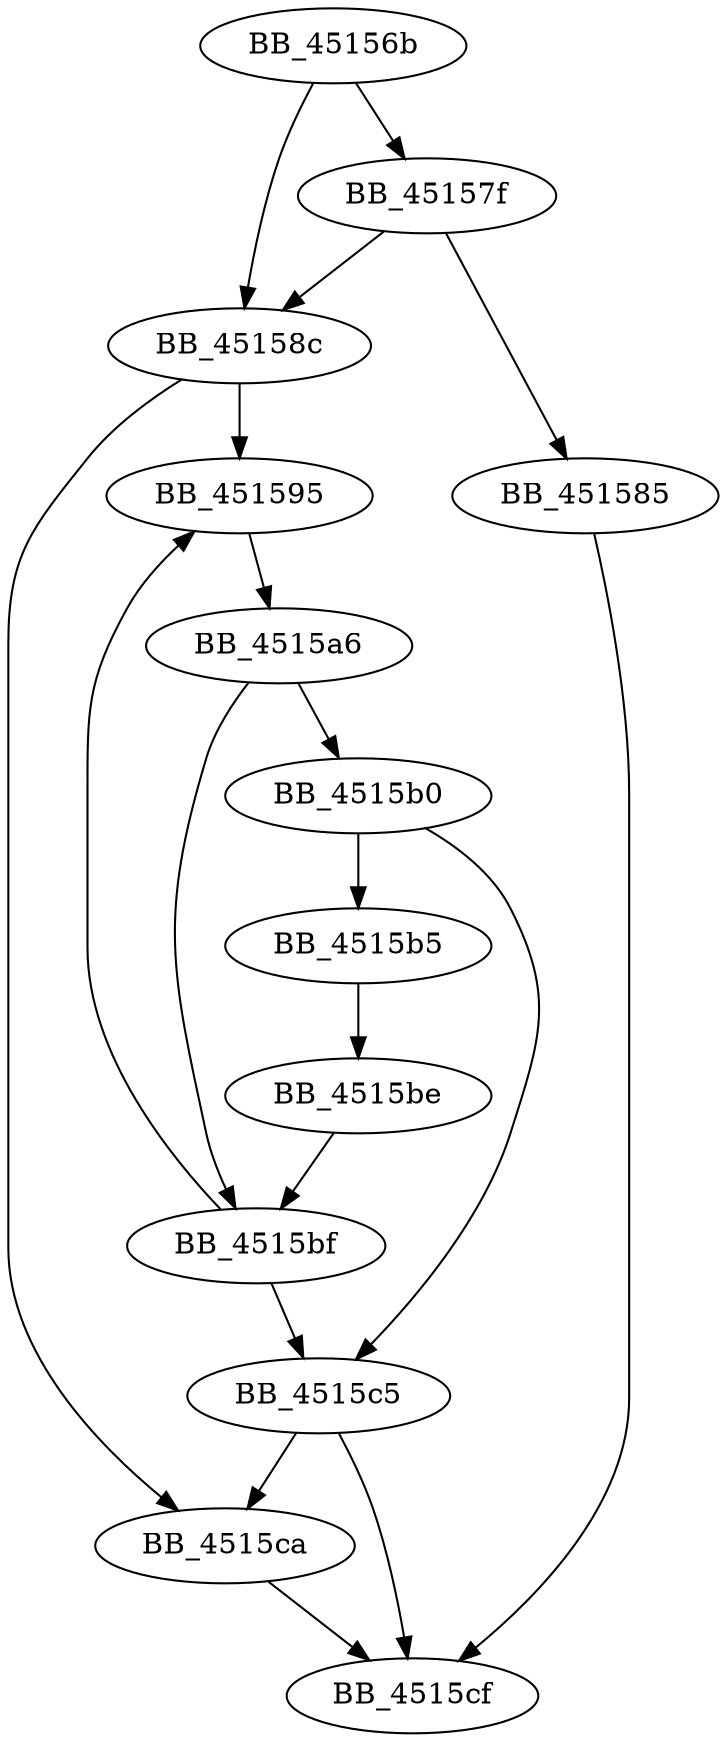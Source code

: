 DiGraph sub_45156B{
BB_45156b->BB_45157f
BB_45156b->BB_45158c
BB_45157f->BB_451585
BB_45157f->BB_45158c
BB_451585->BB_4515cf
BB_45158c->BB_451595
BB_45158c->BB_4515ca
BB_451595->BB_4515a6
BB_4515a6->BB_4515b0
BB_4515a6->BB_4515bf
BB_4515b0->BB_4515b5
BB_4515b0->BB_4515c5
BB_4515b5->BB_4515be
BB_4515be->BB_4515bf
BB_4515bf->BB_451595
BB_4515bf->BB_4515c5
BB_4515c5->BB_4515ca
BB_4515c5->BB_4515cf
BB_4515ca->BB_4515cf
}
